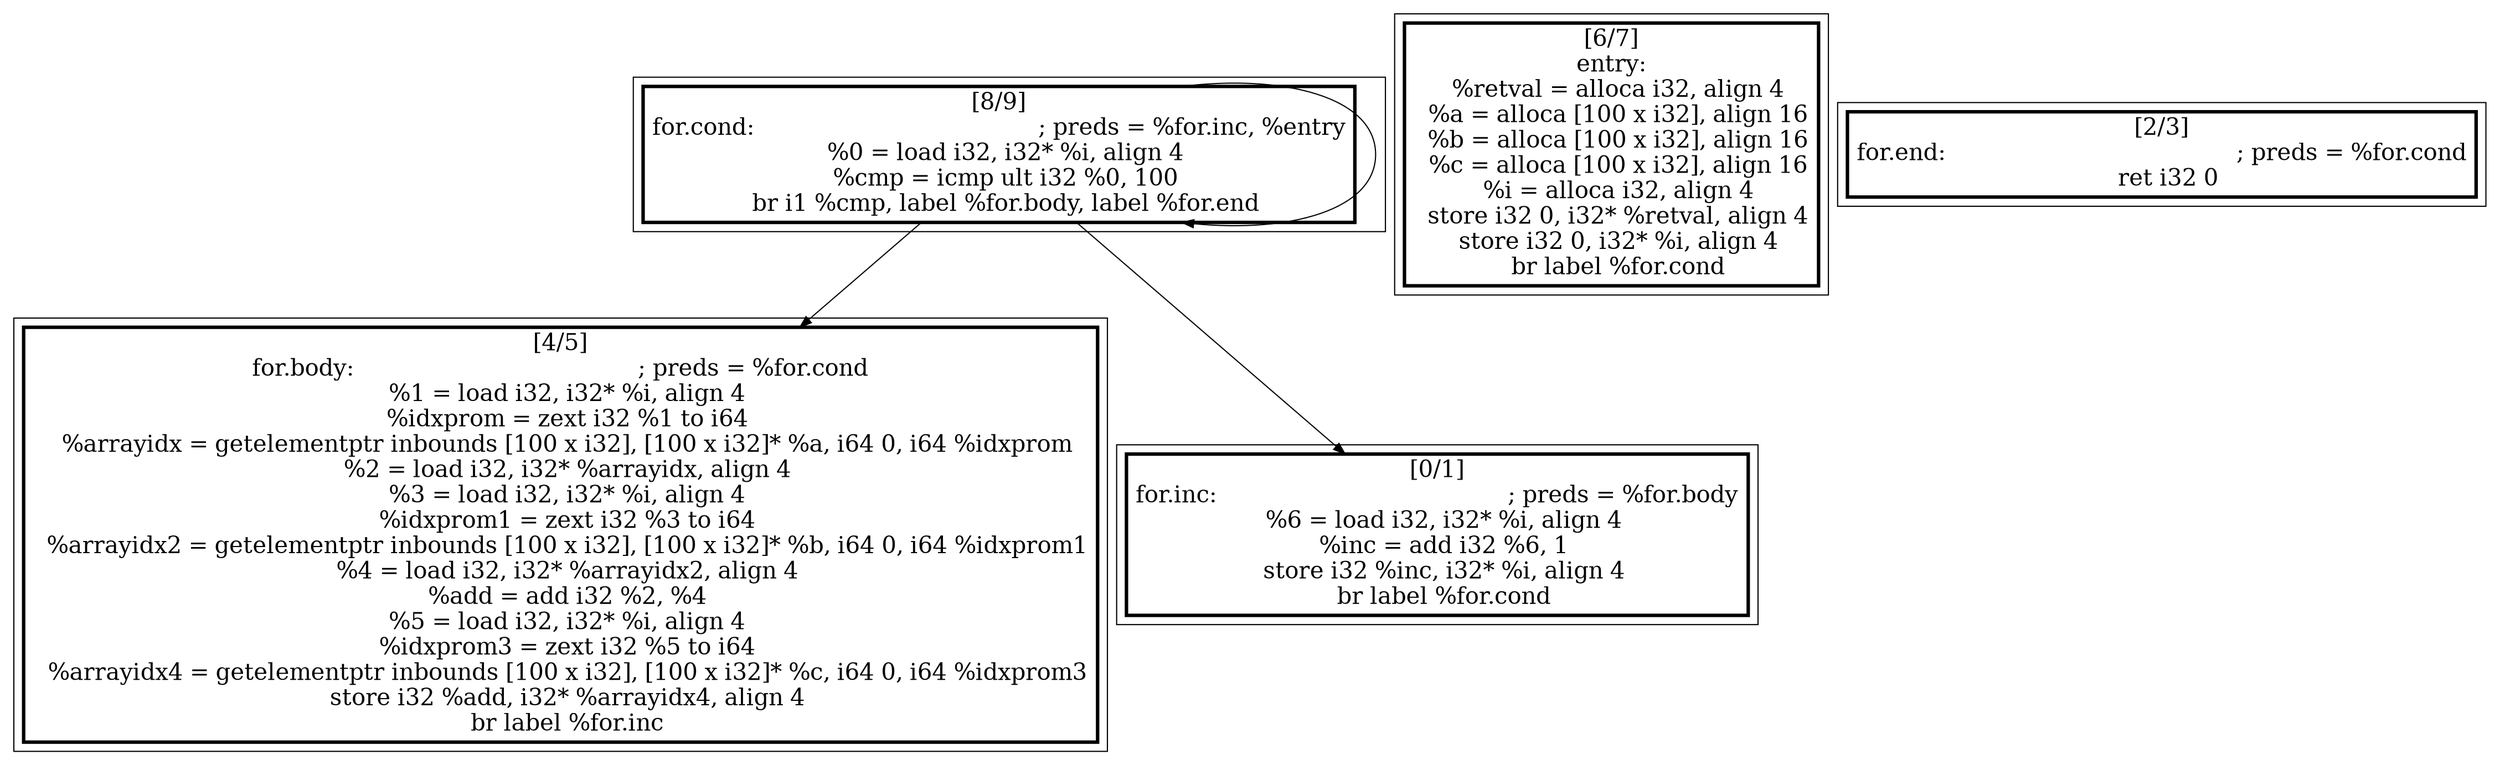 
digraph G {



node23->node22 [ ]
node23->node20 [ ]
node23->node23 [ ]


subgraph cluster4 {


node24 [penwidth=3.0,fontsize=20,shape=rectangle,label="[6/7]
entry:
  %retval = alloca i32, align 4
  %a = alloca [100 x i32], align 16
  %b = alloca [100 x i32], align 16
  %c = alloca [100 x i32], align 16
  %i = alloca i32, align 4
  store i32 0, i32* %retval, align 4
  store i32 0, i32* %i, align 4
  br label %for.cond
" ]



}

subgraph cluster3 {


node23 [penwidth=3.0,fontsize=20,shape=rectangle,label="[8/9]
for.cond:                                         ; preds = %for.inc, %entry
  %0 = load i32, i32* %i, align 4
  %cmp = icmp ult i32 %0, 100
  br i1 %cmp, label %for.body, label %for.end
" ]



}

subgraph cluster2 {


node22 [penwidth=3.0,fontsize=20,shape=rectangle,label="[4/5]
for.body:                                         ; preds = %for.cond
  %1 = load i32, i32* %i, align 4
  %idxprom = zext i32 %1 to i64
  %arrayidx = getelementptr inbounds [100 x i32], [100 x i32]* %a, i64 0, i64 %idxprom
  %2 = load i32, i32* %arrayidx, align 4
  %3 = load i32, i32* %i, align 4
  %idxprom1 = zext i32 %3 to i64
  %arrayidx2 = getelementptr inbounds [100 x i32], [100 x i32]* %b, i64 0, i64 %idxprom1
  %4 = load i32, i32* %arrayidx2, align 4
  %add = add i32 %2, %4
  %5 = load i32, i32* %i, align 4
  %idxprom3 = zext i32 %5 to i64
  %arrayidx4 = getelementptr inbounds [100 x i32], [100 x i32]* %c, i64 0, i64 %idxprom3
  store i32 %add, i32* %arrayidx4, align 4
  br label %for.inc
" ]



}

subgraph cluster0 {


node20 [penwidth=3.0,fontsize=20,shape=rectangle,label="[0/1]
for.inc:                                          ; preds = %for.body
  %6 = load i32, i32* %i, align 4
  %inc = add i32 %6, 1
  store i32 %inc, i32* %i, align 4
  br label %for.cond
" ]



}

subgraph cluster1 {


node21 [penwidth=3.0,fontsize=20,shape=rectangle,label="[2/3]
for.end:                                          ; preds = %for.cond
  ret i32 0
" ]



}

}
